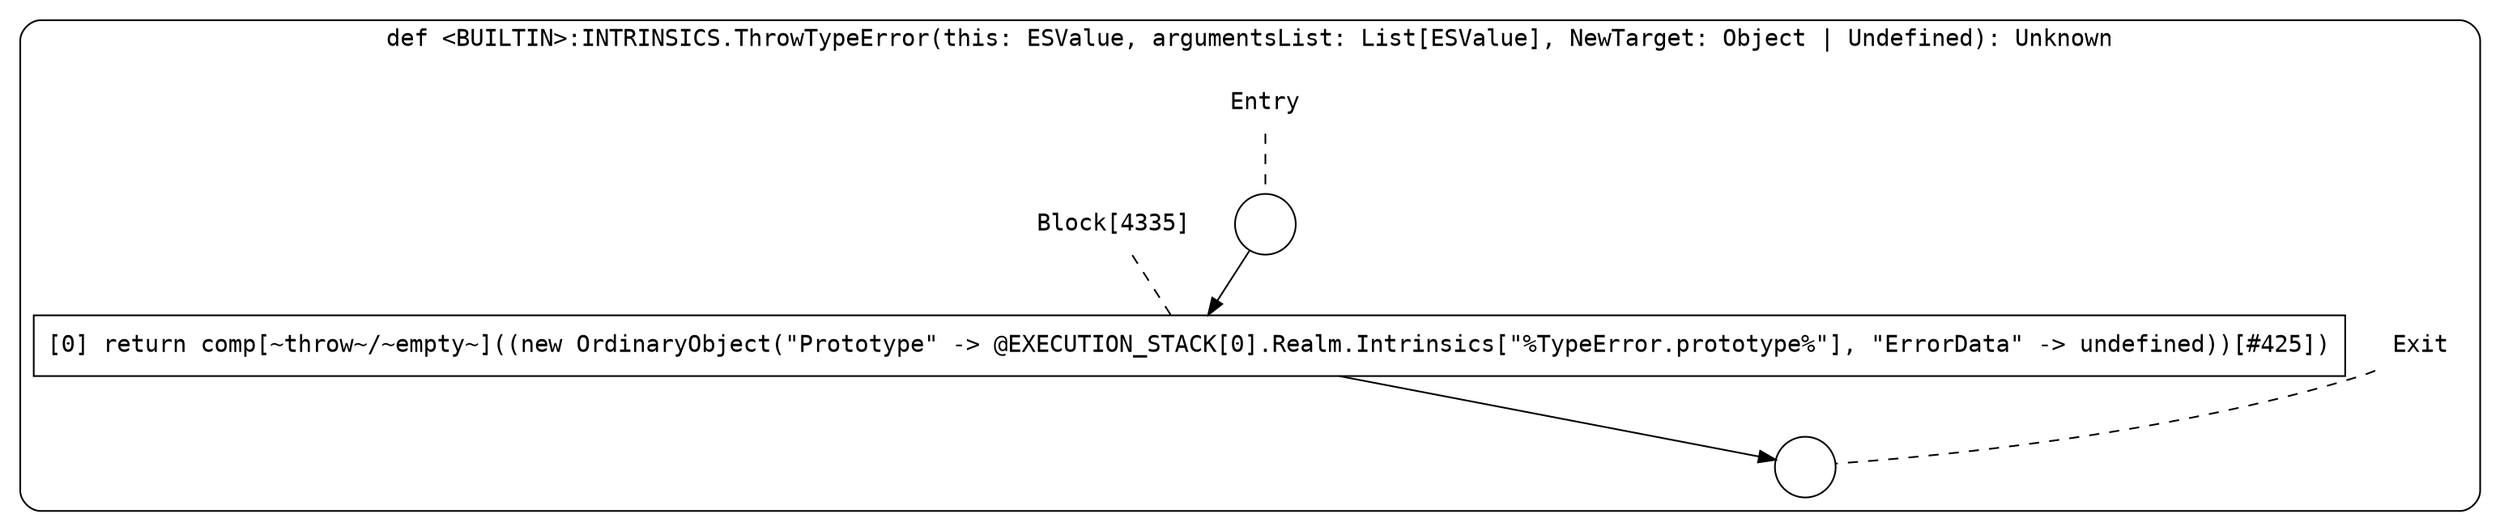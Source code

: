 digraph {
  graph [fontname = "Consolas"]
  node [fontname = "Consolas"]
  edge [fontname = "Consolas"]
  subgraph cluster1091 {
    label = "def <BUILTIN>:INTRINSICS.ThrowTypeError(this: ESValue, argumentsList: List[ESValue], NewTarget: Object | Undefined): Unknown"
    style = rounded
    cluster1091_entry_name [shape=none, label=<<font color="black">Entry</font>>]
    cluster1091_entry_name -> cluster1091_entry [arrowhead=none, color="black", style=dashed]
    cluster1091_entry [shape=circle label=" " color="black" fillcolor="white" style=filled]
    cluster1091_entry -> node4335 [color="black"]
    cluster1091_exit_name [shape=none, label=<<font color="black">Exit</font>>]
    cluster1091_exit_name -> cluster1091_exit [arrowhead=none, color="black", style=dashed]
    cluster1091_exit [shape=circle label=" " color="black" fillcolor="white" style=filled]
    node4335_name [shape=none, label=<<font color="black">Block[4335]</font>>]
    node4335_name -> node4335 [arrowhead=none, color="black", style=dashed]
    node4335 [shape=box, label=<<font color="black">[0] return comp[~throw~/~empty~]((new OrdinaryObject(&quot;Prototype&quot; -&gt; @EXECUTION_STACK[0].Realm.Intrinsics[&quot;%TypeError.prototype%&quot;], &quot;ErrorData&quot; -&gt; undefined))[#425])<BR ALIGN="LEFT"/></font>> color="black" fillcolor="white", style=filled]
    node4335 -> cluster1091_exit [color="black"]
  }
}